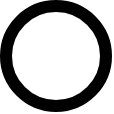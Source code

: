 <mxfile version="14.5.10" type="device"><diagram id="KZQ-Ja9PxqZmgKkRM_lD" name="Page-1"><mxGraphModel dx="946" dy="589" grid="1" gridSize="10" guides="1" tooltips="1" connect="1" arrows="1" fold="1" page="1" pageScale="1" pageWidth="850" pageHeight="1100" math="0" shadow="0"><root><mxCell id="0"/><mxCell id="1" parent="0"/><mxCell id="aQ892mBYoVLTqTxyu5Id-3" value="" style="ellipse;whiteSpace=wrap;html=1;aspect=fixed;strokeWidth=6;" vertex="1" parent="1"><mxGeometry x="190" y="120" width="50" height="50" as="geometry"/></mxCell></root></mxGraphModel></diagram></mxfile>